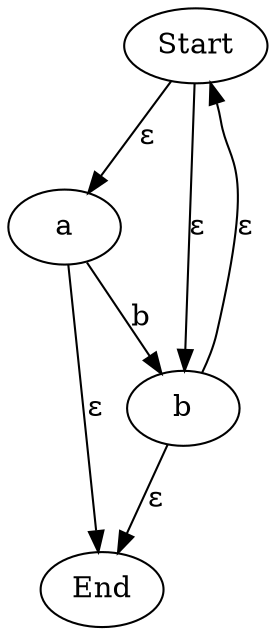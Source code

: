 digraph nfa {

	 Start -> { a b }[label=ε];
	 a -> b [label=b];
	 a -> End [label=ε];
	 b -> Start [label=ε];
	 b -> End [label=ε];

}
